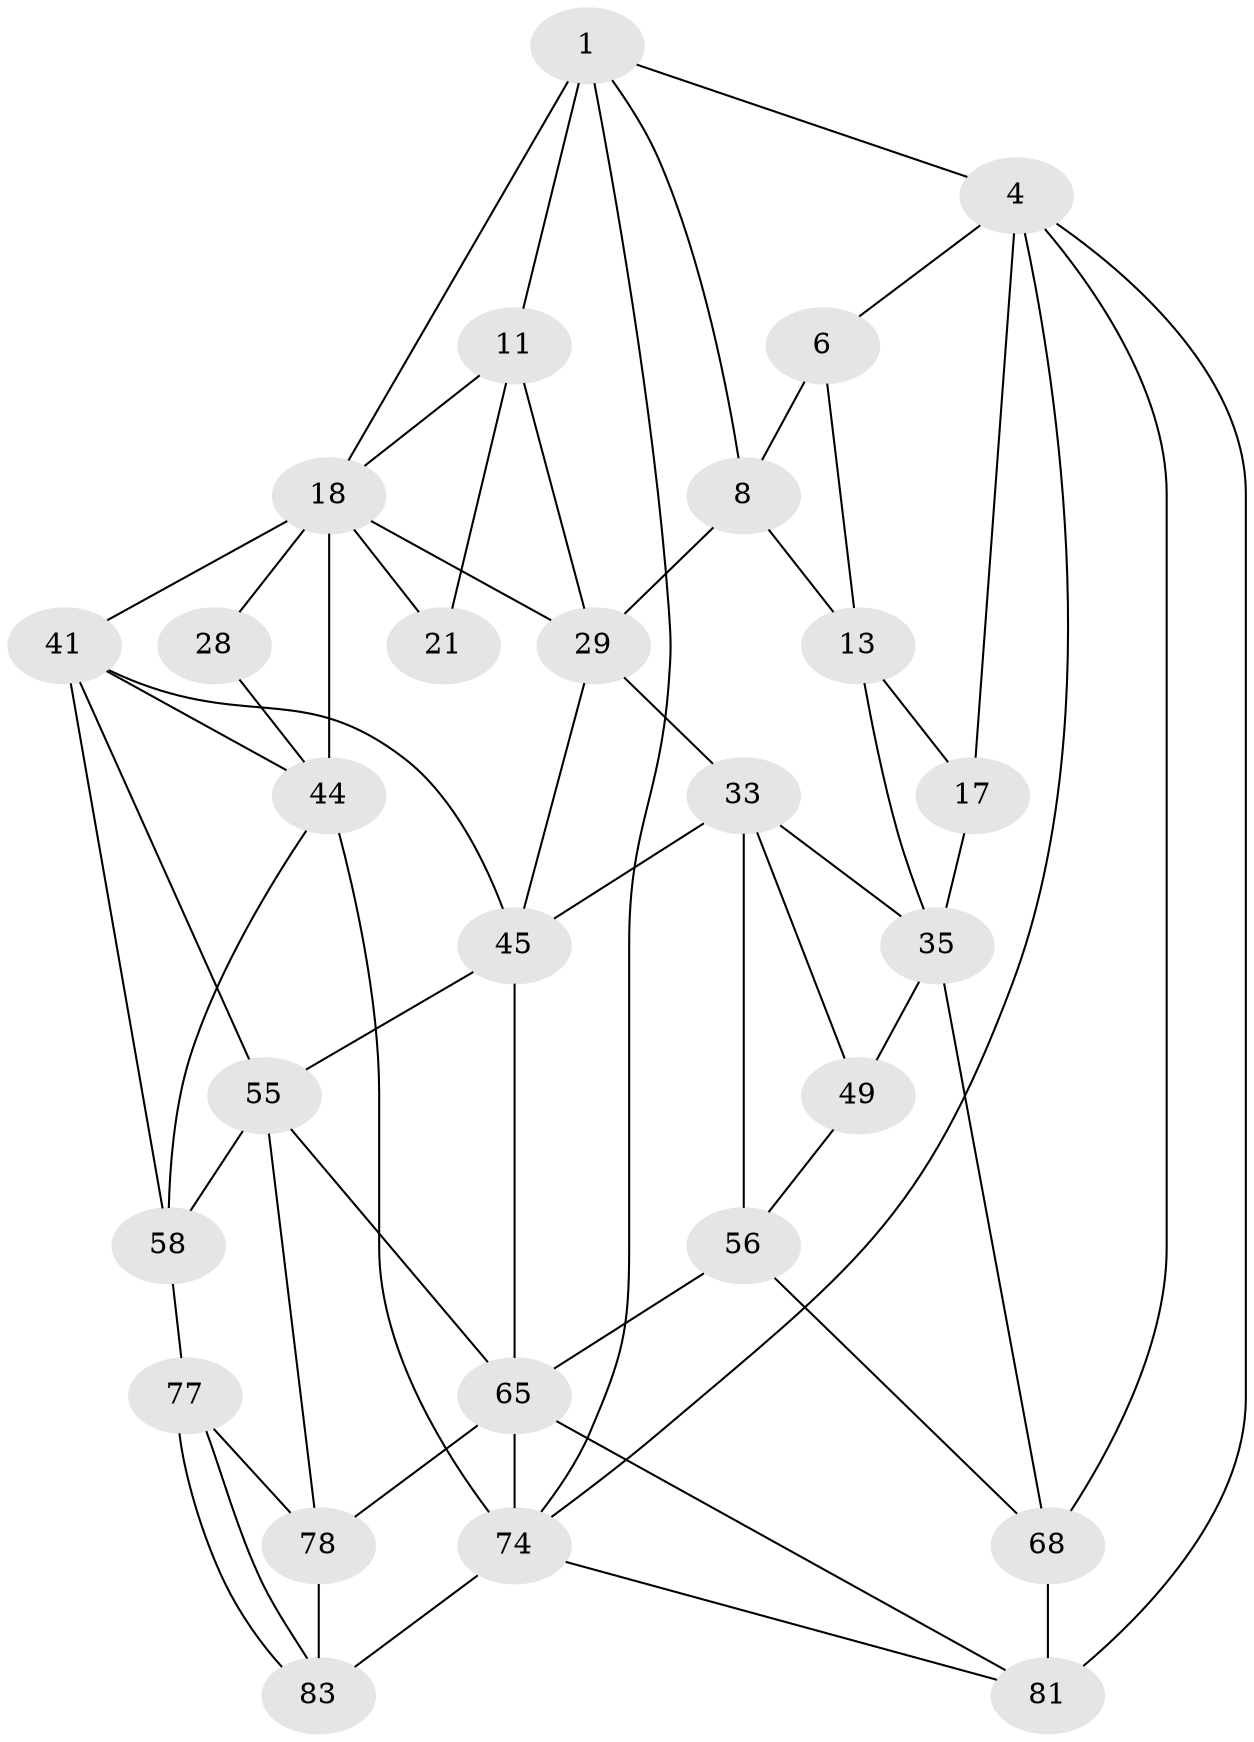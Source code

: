 // original degree distribution, {3: 0.03333333333333333, 4: 0.23333333333333334, 6: 0.23333333333333334, 5: 0.5}
// Generated by graph-tools (version 1.1) at 2025/21/03/04/25 18:21:30]
// undirected, 27 vertices, 59 edges
graph export_dot {
graph [start="1"]
  node [color=gray90,style=filled];
  1 [pos="+0.5675450083086717+0",super="+7+2"];
  4 [pos="+0+0",super="+70+5"];
  6 [pos="+0.28217672012464307+0",super="+10"];
  8 [pos="+0.4957701939980027+0.14771692050089602",super="+9"];
  11 [pos="+0.798576631977866+0.06893621150497337",super="+12"];
  13 [pos="+0.0648615144442221+0.03660485440130407",super="+15"];
  17 [pos="+0.02782114909845268+0.19001603163055272",super="+26"];
  18 [pos="+1+0.12410887702877584",super="+19"];
  21 [pos="+0.7141727849709419+0.23779627694285885"];
  28 [pos="+1+0.397025424251534"];
  29 [pos="+0.6077400591532419+0.389173104782336",super="+30"];
  33 [pos="+0.3063314344639144+0.36059321834642916",super="+34+39"];
  35 [pos="+0.18324076238974155+0.28207665144235505",super="+37"];
  41 [pos="+0.8233099644083429+0.5116874329532992",super="+42+57"];
  44 [pos="+1+0.44472092661285506",super="+60"];
  45 [pos="+0.5177686032006462+0.5485607758216934",super="+47+46"];
  49 [pos="+0.0543521610240256+0.605676036795943"];
  55 [pos="+0.6520210608941895+0.6116893069502696",super="+59"];
  56 [pos="+0.3697934641758362+0.6079665691383687",super="+62"];
  58 [pos="+0.6931304594690807+0.6269349552911658",super="+73"];
  65 [pos="+0.5589681519608541+0.800345896995575",super="+66"];
  68 [pos="+0+0.7989020808694315",super="+80+69"];
  74 [pos="+1+1",super="+86+75"];
  77 [pos="+0.8316948856710298+0.7849817804267805"];
  78 [pos="+0.6922249006206886+0.8262225538567108",super="+79"];
  81 [pos="+0.2926449843112604+0.9731082559526371",super="+89+82"];
  83 [pos="+0.8371311702528006+0.8414600555177746",super="+84"];
  1 -- 8;
  1 -- 18;
  1 -- 4;
  1 -- 74;
  1 -- 11 [weight=2];
  4 -- 81;
  4 -- 74;
  4 -- 17 [weight=2];
  4 -- 6;
  4 -- 68;
  6 -- 13;
  6 -- 8;
  8 -- 29;
  8 -- 13;
  11 -- 29;
  11 -- 21;
  11 -- 18;
  13 -- 17;
  13 -- 35;
  17 -- 35;
  18 -- 28 [weight=2];
  18 -- 29;
  18 -- 21 [weight=2];
  18 -- 41 [weight=2];
  18 -- 44 [weight=2];
  28 -- 44;
  29 -- 33 [weight=2];
  29 -- 45 [weight=2];
  33 -- 49;
  33 -- 35;
  33 -- 56 [weight=2];
  33 -- 45;
  35 -- 68;
  35 -- 49;
  41 -- 55;
  41 -- 58;
  41 -- 45;
  41 -- 44;
  44 -- 74;
  44 -- 58;
  45 -- 55;
  45 -- 65;
  49 -- 56;
  55 -- 65;
  55 -- 58;
  55 -- 78;
  56 -- 68;
  56 -- 65;
  58 -- 77;
  65 -- 81;
  65 -- 74;
  65 -- 78;
  68 -- 81 [weight=3];
  74 -- 81;
  74 -- 83 [weight=2];
  77 -- 78;
  77 -- 83;
  77 -- 83;
  78 -- 83;
}
